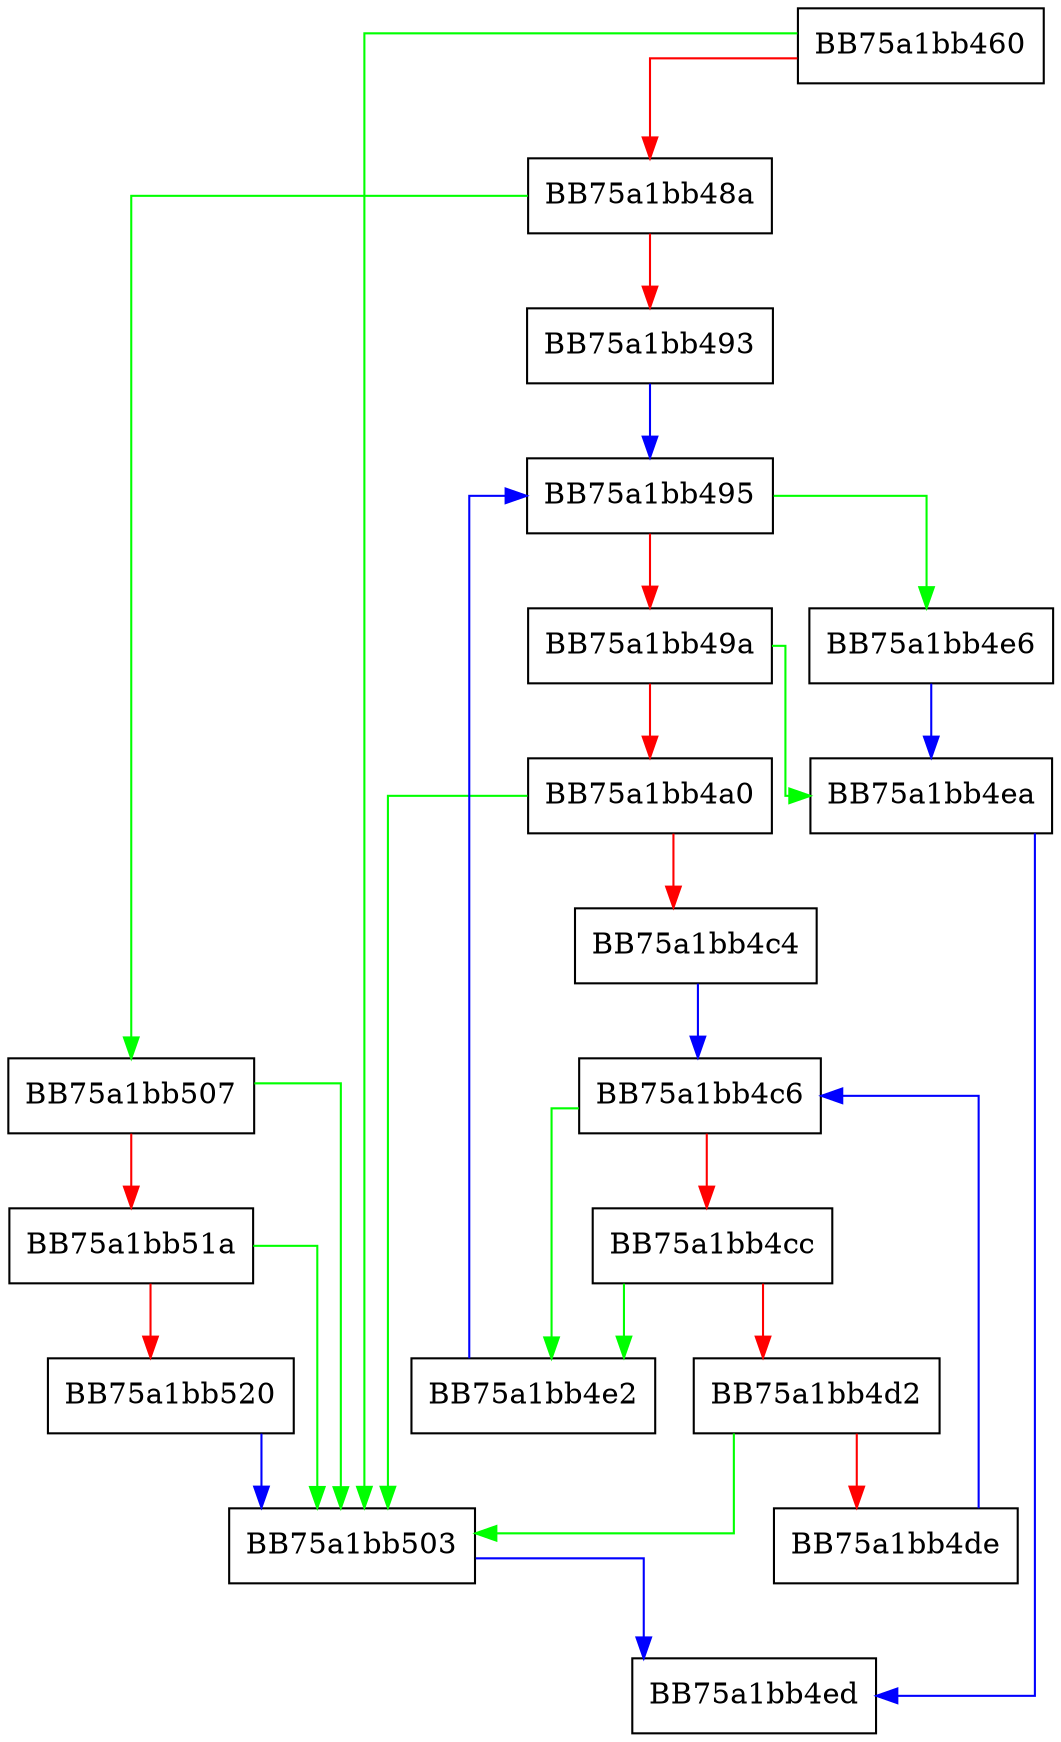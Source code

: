 digraph as3_parsescriptinfo {
  node [shape="box"];
  graph [splines=ortho];
  BB75a1bb460 -> BB75a1bb503 [color="green"];
  BB75a1bb460 -> BB75a1bb48a [color="red"];
  BB75a1bb48a -> BB75a1bb507 [color="green"];
  BB75a1bb48a -> BB75a1bb493 [color="red"];
  BB75a1bb493 -> BB75a1bb495 [color="blue"];
  BB75a1bb495 -> BB75a1bb4e6 [color="green"];
  BB75a1bb495 -> BB75a1bb49a [color="red"];
  BB75a1bb49a -> BB75a1bb4ea [color="green"];
  BB75a1bb49a -> BB75a1bb4a0 [color="red"];
  BB75a1bb4a0 -> BB75a1bb503 [color="green"];
  BB75a1bb4a0 -> BB75a1bb4c4 [color="red"];
  BB75a1bb4c4 -> BB75a1bb4c6 [color="blue"];
  BB75a1bb4c6 -> BB75a1bb4e2 [color="green"];
  BB75a1bb4c6 -> BB75a1bb4cc [color="red"];
  BB75a1bb4cc -> BB75a1bb4e2 [color="green"];
  BB75a1bb4cc -> BB75a1bb4d2 [color="red"];
  BB75a1bb4d2 -> BB75a1bb503 [color="green"];
  BB75a1bb4d2 -> BB75a1bb4de [color="red"];
  BB75a1bb4de -> BB75a1bb4c6 [color="blue"];
  BB75a1bb4e2 -> BB75a1bb495 [color="blue"];
  BB75a1bb4e6 -> BB75a1bb4ea [color="blue"];
  BB75a1bb4ea -> BB75a1bb4ed [color="blue"];
  BB75a1bb503 -> BB75a1bb4ed [color="blue"];
  BB75a1bb507 -> BB75a1bb503 [color="green"];
  BB75a1bb507 -> BB75a1bb51a [color="red"];
  BB75a1bb51a -> BB75a1bb503 [color="green"];
  BB75a1bb51a -> BB75a1bb520 [color="red"];
  BB75a1bb520 -> BB75a1bb503 [color="blue"];
}